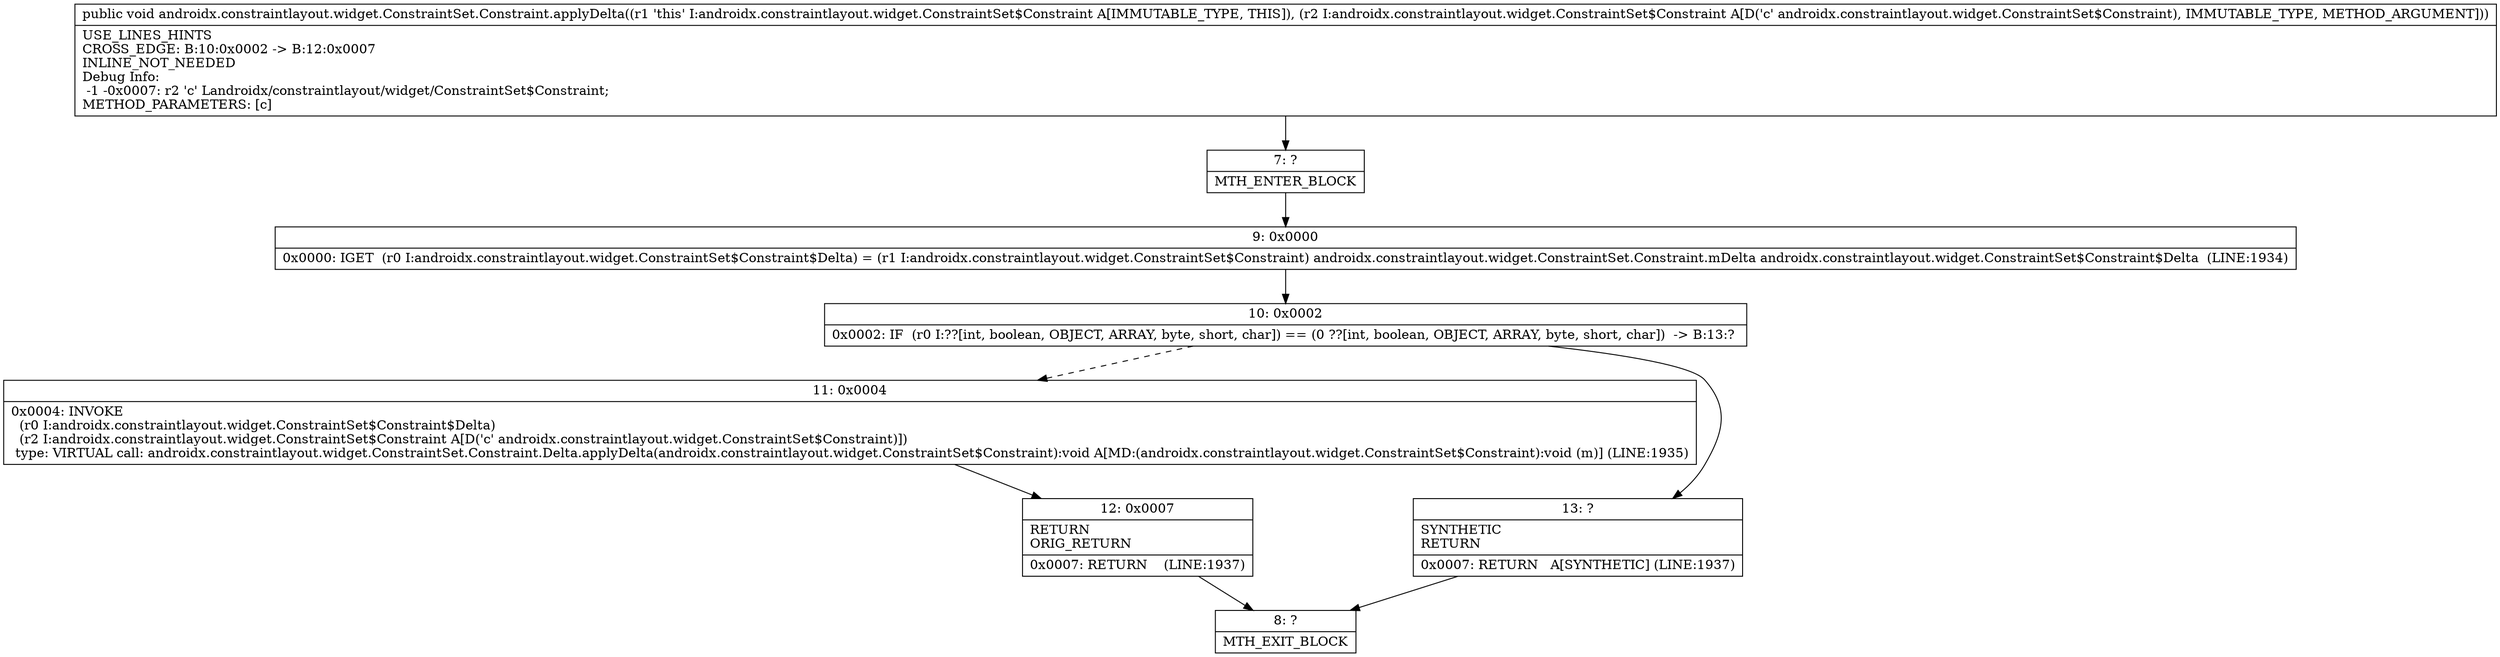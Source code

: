 digraph "CFG forandroidx.constraintlayout.widget.ConstraintSet.Constraint.applyDelta(Landroidx\/constraintlayout\/widget\/ConstraintSet$Constraint;)V" {
Node_7 [shape=record,label="{7\:\ ?|MTH_ENTER_BLOCK\l}"];
Node_9 [shape=record,label="{9\:\ 0x0000|0x0000: IGET  (r0 I:androidx.constraintlayout.widget.ConstraintSet$Constraint$Delta) = (r1 I:androidx.constraintlayout.widget.ConstraintSet$Constraint) androidx.constraintlayout.widget.ConstraintSet.Constraint.mDelta androidx.constraintlayout.widget.ConstraintSet$Constraint$Delta  (LINE:1934)\l}"];
Node_10 [shape=record,label="{10\:\ 0x0002|0x0002: IF  (r0 I:??[int, boolean, OBJECT, ARRAY, byte, short, char]) == (0 ??[int, boolean, OBJECT, ARRAY, byte, short, char])  \-\> B:13:? \l}"];
Node_11 [shape=record,label="{11\:\ 0x0004|0x0004: INVOKE  \l  (r0 I:androidx.constraintlayout.widget.ConstraintSet$Constraint$Delta)\l  (r2 I:androidx.constraintlayout.widget.ConstraintSet$Constraint A[D('c' androidx.constraintlayout.widget.ConstraintSet$Constraint)])\l type: VIRTUAL call: androidx.constraintlayout.widget.ConstraintSet.Constraint.Delta.applyDelta(androidx.constraintlayout.widget.ConstraintSet$Constraint):void A[MD:(androidx.constraintlayout.widget.ConstraintSet$Constraint):void (m)] (LINE:1935)\l}"];
Node_12 [shape=record,label="{12\:\ 0x0007|RETURN\lORIG_RETURN\l|0x0007: RETURN    (LINE:1937)\l}"];
Node_8 [shape=record,label="{8\:\ ?|MTH_EXIT_BLOCK\l}"];
Node_13 [shape=record,label="{13\:\ ?|SYNTHETIC\lRETURN\l|0x0007: RETURN   A[SYNTHETIC] (LINE:1937)\l}"];
MethodNode[shape=record,label="{public void androidx.constraintlayout.widget.ConstraintSet.Constraint.applyDelta((r1 'this' I:androidx.constraintlayout.widget.ConstraintSet$Constraint A[IMMUTABLE_TYPE, THIS]), (r2 I:androidx.constraintlayout.widget.ConstraintSet$Constraint A[D('c' androidx.constraintlayout.widget.ConstraintSet$Constraint), IMMUTABLE_TYPE, METHOD_ARGUMENT]))  | USE_LINES_HINTS\lCROSS_EDGE: B:10:0x0002 \-\> B:12:0x0007\lINLINE_NOT_NEEDED\lDebug Info:\l  \-1 \-0x0007: r2 'c' Landroidx\/constraintlayout\/widget\/ConstraintSet$Constraint;\lMETHOD_PARAMETERS: [c]\l}"];
MethodNode -> Node_7;Node_7 -> Node_9;
Node_9 -> Node_10;
Node_10 -> Node_11[style=dashed];
Node_10 -> Node_13;
Node_11 -> Node_12;
Node_12 -> Node_8;
Node_13 -> Node_8;
}

